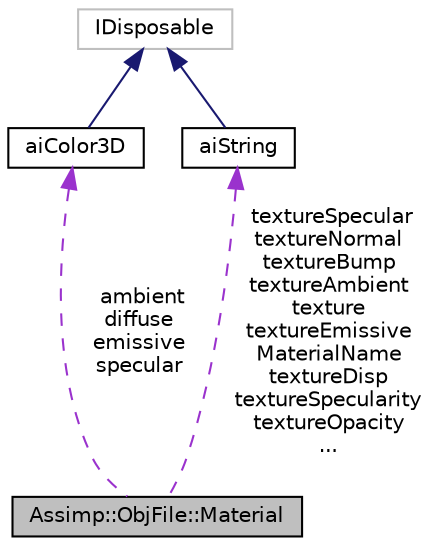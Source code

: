 digraph "Assimp::ObjFile::Material"
{
  edge [fontname="Helvetica",fontsize="10",labelfontname="Helvetica",labelfontsize="10"];
  node [fontname="Helvetica",fontsize="10",shape=record];
  Node1 [label="Assimp::ObjFile::Material",height=0.2,width=0.4,color="black", fillcolor="grey75", style="filled", fontcolor="black"];
  Node2 -> Node1 [dir="back",color="darkorchid3",fontsize="10",style="dashed",label=" ambient\ndiffuse\nemissive\nspecular" ,fontname="Helvetica"];
  Node2 [label="aiColor3D",height=0.2,width=0.4,color="black", fillcolor="white", style="filled",URL="$structai_color3_d.html"];
  Node3 -> Node2 [dir="back",color="midnightblue",fontsize="10",style="solid",fontname="Helvetica"];
  Node3 [label="IDisposable",height=0.2,width=0.4,color="grey75", fillcolor="white", style="filled"];
  Node4 -> Node1 [dir="back",color="darkorchid3",fontsize="10",style="dashed",label=" textureSpecular\ntextureNormal\ntextureBump\ntextureAmbient\ntexture\ntextureEmissive\nMaterialName\ntextureDisp\ntextureSpecularity\ntextureOpacity\n..." ,fontname="Helvetica"];
  Node4 [label="aiString",height=0.2,width=0.4,color="black", fillcolor="white", style="filled",URL="$structai_string.html"];
  Node3 -> Node4 [dir="back",color="midnightblue",fontsize="10",style="solid",fontname="Helvetica"];
}
